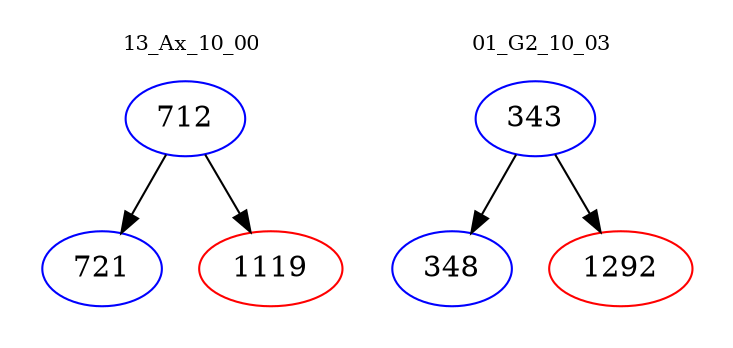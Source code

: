 digraph{
subgraph cluster_0 {
color = white
label = "13_Ax_10_00";
fontsize=10;
T0_712 [label="712", color="blue"]
T0_712 -> T0_721 [color="black"]
T0_721 [label="721", color="blue"]
T0_712 -> T0_1119 [color="black"]
T0_1119 [label="1119", color="red"]
}
subgraph cluster_1 {
color = white
label = "01_G2_10_03";
fontsize=10;
T1_343 [label="343", color="blue"]
T1_343 -> T1_348 [color="black"]
T1_348 [label="348", color="blue"]
T1_343 -> T1_1292 [color="black"]
T1_1292 [label="1292", color="red"]
}
}
